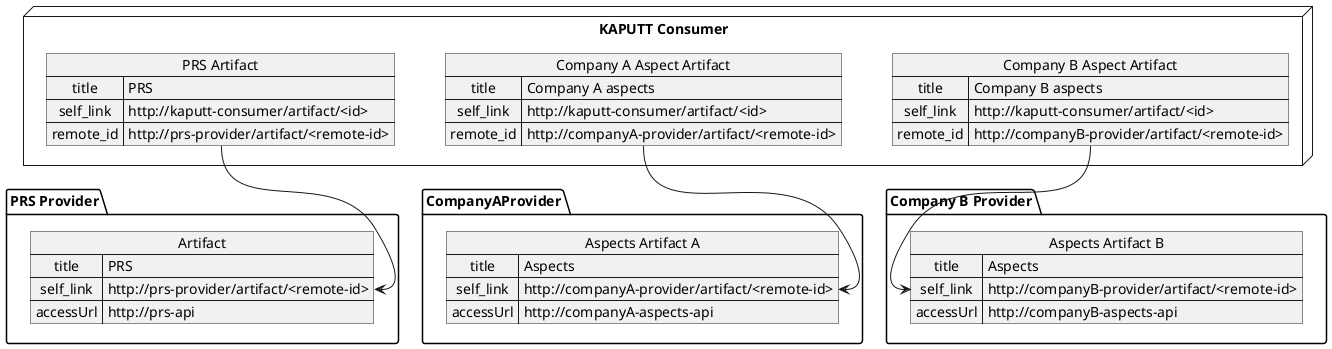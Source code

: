 @startuml
'https://plantuml.com/object-diagram

node "KAPUTT Consumer" {
map "PRS Artifact" as PRSArtifact {
 title => PRS
 self_link => http://kaputt-consumer/artifact/<id>
 remote_id => http://prs-provider/artifact/<remote-id>
}

map "Company A Aspect Artifact" as AspectArtifactCompanyA{
 title => Company A aspects
 self_link => http://kaputt-consumer/artifact/<id>
 remote_id => http://companyA-provider/artifact/<remote-id>
}

map "Company B Aspect Artifact" as AspectArtifactCompanyB {
 title => Company B aspects
 self_link => http://kaputt-consumer/artifact/<id>
 remote_id => http://companyB-provider/artifact/<remote-id>
}
}

namespace "PRS Provider" as PRSProvider {
map Artifact {
 title => PRS
 self_link => http://prs-provider/artifact/<remote-id>
 accessUrl => http://prs-api
}
}

namespace "CompanyAProvider" as CompanyAProvider{
map "Aspects Artifact A" as AspectsArtifactA {
 title => Aspects
 self_link => http://companyA-provider/artifact/<remote-id>
 accessUrl => http://companyA-aspects-api
}
}

namespace "Company B Provider" as CompanyBProvider {
map "Aspects Artifact B" as  AspectsArtifactB {
 title => Aspects
 self_link => http://companyB-provider/artifact/<remote-id>
 accessUrl => http://companyB-aspects-api
}
}

PRSArtifact::remote_id --> Artifact::self_link
AspectArtifactCompanyA::remote_id --> AspectsArtifactA::self_link
AspectArtifactCompanyB::remote_id --> AspectsArtifactB::self_link

@enduml
